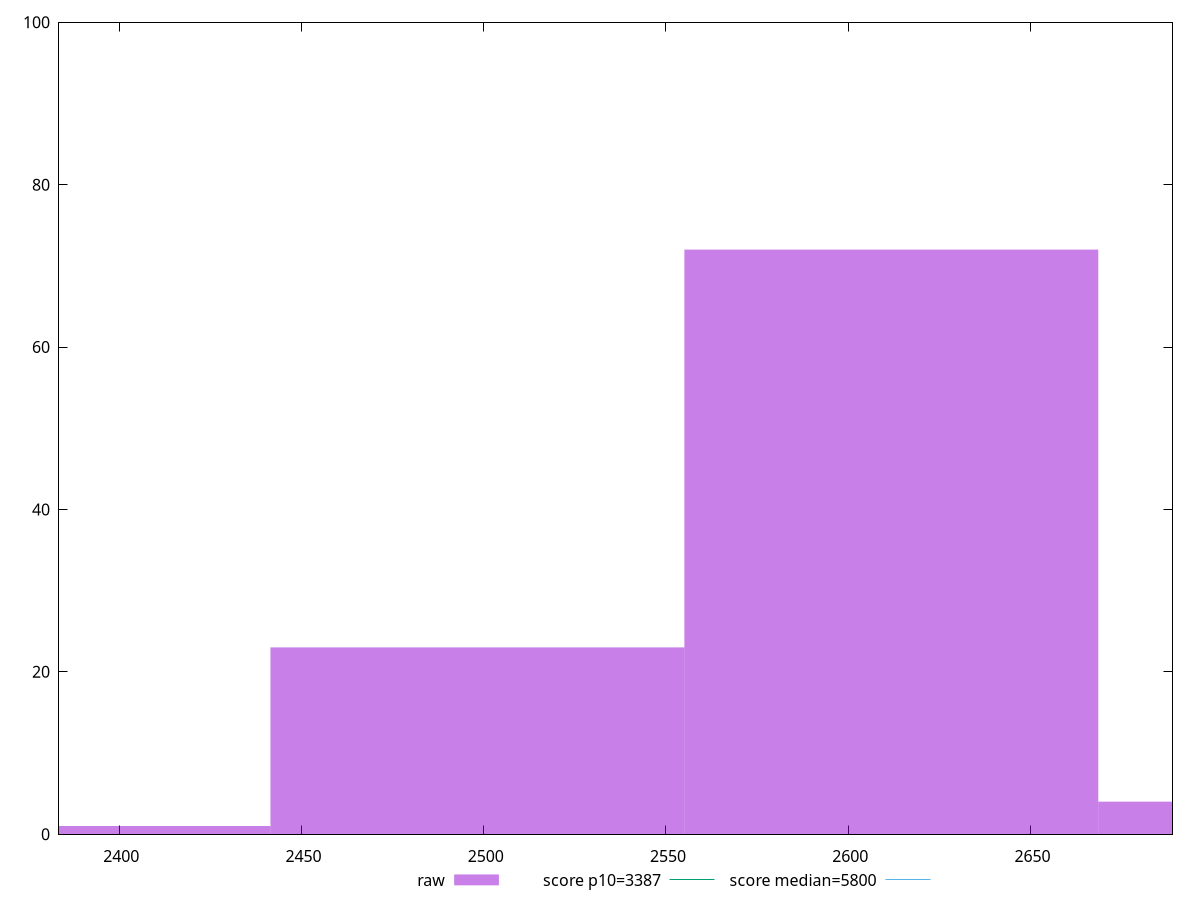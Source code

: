 reset

$raw <<EOF
2611.8299680167997 72
2498.272143320417 23
2725.3877927131825 4
2384.7143186240346 1
EOF

set key outside below
set boxwidth 113.5578246963826
set xrange [2383.476745090407:2688.970618200059]
set yrange [0:100]
set style fill transparent solid 0.5 noborder

set parametric
set terminal svg size 640, 490 enhanced background rgb 'white'
set output "report_00007_2020-12-11T15:55:29.892Z/speed-index/samples/pages+cached+noexternal+noimg/raw/histogram.svg"

plot $raw title "raw" with boxes, \
     3387,t title "score p10=3387", \
     5800,t title "score median=5800"

reset
